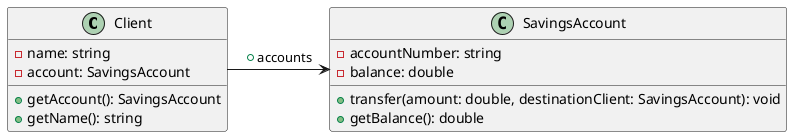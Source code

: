 @startuml 'https://plantuml.com/class-diagram'
class Client {
   -name: string
   - account: SavingsAccount
   + getAccount(): SavingsAccount
   + getName(): string
}

class SavingsAccount {
    -accountNumber: string
    -balance: double
    + transfer(amount: double, destinationClient: SavingsAccount): void
    +getBalance(): double
}

Client -> SavingsAccount: + accounts

@enduml